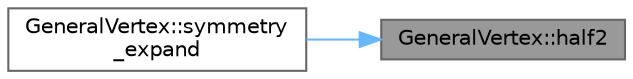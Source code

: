 digraph "GeneralVertex::half2"
{
 // INTERACTIVE_SVG=YES
 // LATEX_PDF_SIZE
  bgcolor="transparent";
  edge [fontname=Helvetica,fontsize=10,labelfontname=Helvetica,labelfontsize=10];
  node [fontname=Helvetica,fontsize=10,shape=box,height=0.2,width=0.4];
  rankdir="RL";
  Node1 [id="Node000001",label="GeneralVertex::half2",height=0.2,width=0.4,color="gray40", fillcolor="grey60", style="filled", fontcolor="black",tooltip=" "];
  Node1 -> Node2 [id="edge1_Node000001_Node000002",dir="back",color="steelblue1",style="solid",tooltip=" "];
  Node2 [id="Node000002",label="GeneralVertex::symmetry\l_expand",height=0.2,width=0.4,color="grey40", fillcolor="white", style="filled",URL="$d2/d4a/classGeneralVertex.html#ae471e4243cd2284a840ee81406e44331",tooltip=" "];
}
